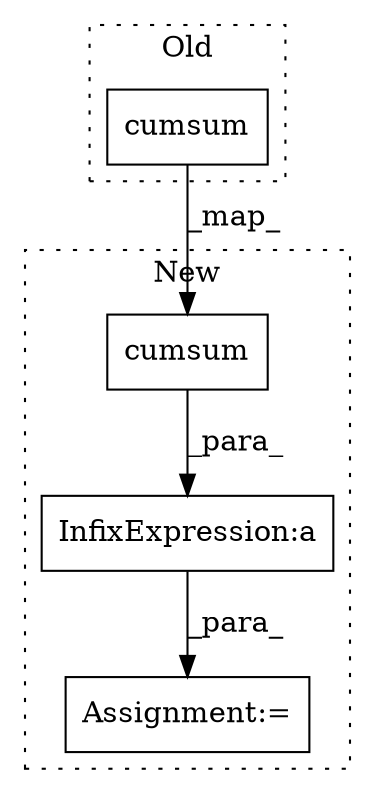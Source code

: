 digraph G {
subgraph cluster0 {
1 [label="cumsum" a="32" s="5407,5415" l="7,1" shape="box"];
label = "Old";
style="dotted";
}
subgraph cluster1 {
2 [label="cumsum" a="32" s="5522,5530" l="7,1" shape="box"];
3 [label="Assignment:=" a="7" s="5541" l="1" shape="box"];
4 [label="InfixExpression:a" a="27" s="5547" l="3" shape="box"];
label = "New";
style="dotted";
}
1 -> 2 [label="_map_"];
2 -> 4 [label="_para_"];
4 -> 3 [label="_para_"];
}